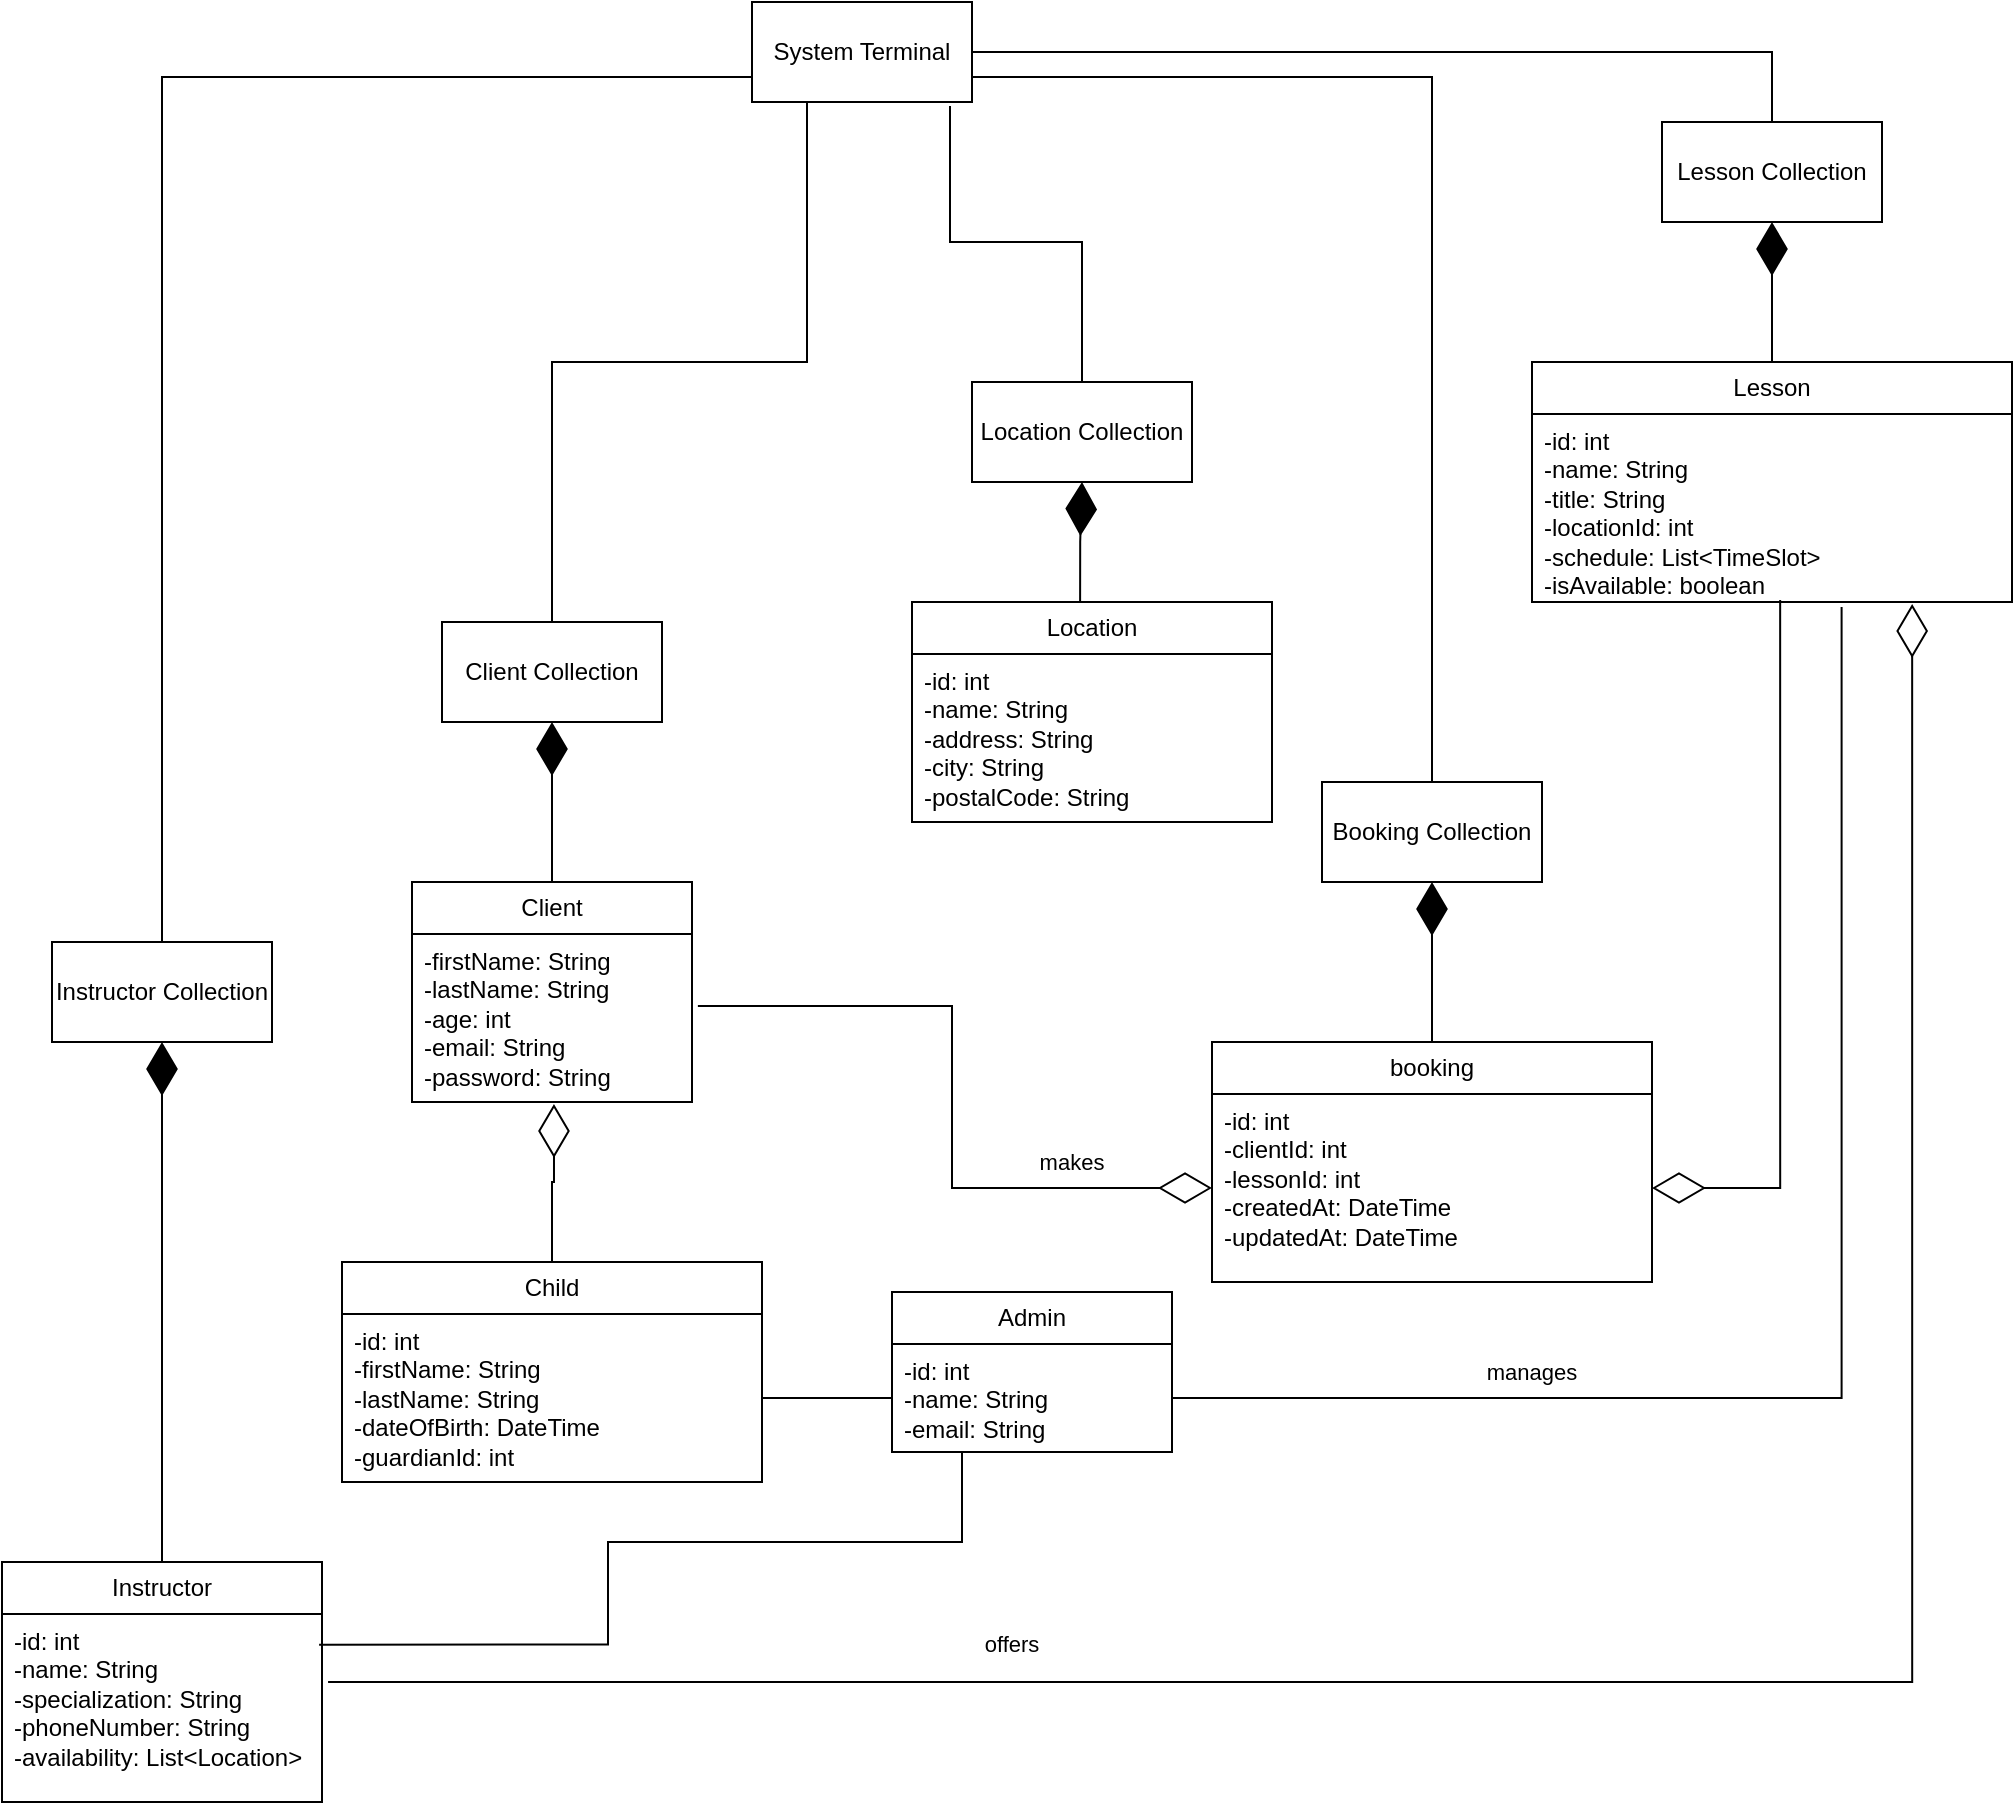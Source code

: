 <mxfile version="24.8.3">
  <diagram name="Page-1" id="CH_hg84p0OCZ-qr93urq">
    <mxGraphModel dx="2120" dy="944" grid="1" gridSize="10" guides="1" tooltips="1" connect="1" arrows="1" fold="1" page="1" pageScale="1" pageWidth="1400" pageHeight="1000" math="0" shadow="0">
      <root>
        <mxCell id="0" />
        <mxCell id="1" parent="0" />
        <mxCell id="X5qi58cJefCEoIoxGlYo-5" value="Admin" style="swimlane;fontStyle=0;childLayout=stackLayout;horizontal=1;startSize=26;fillColor=none;horizontalStack=0;resizeParent=1;resizeParentMax=0;resizeLast=0;collapsible=1;marginBottom=0;whiteSpace=wrap;html=1;" vertex="1" parent="1">
          <mxGeometry x="670" y="695" width="140" height="80" as="geometry" />
        </mxCell>
        <mxCell id="X5qi58cJefCEoIoxGlYo-6" value="-id: int&lt;div&gt;-name: String&lt;/div&gt;&lt;div&gt;-email: String&lt;/div&gt;" style="text;strokeColor=none;fillColor=none;align=left;verticalAlign=top;spacingLeft=4;spacingRight=4;overflow=hidden;rotatable=0;points=[[0,0.5],[1,0.5]];portConstraint=eastwest;whiteSpace=wrap;html=1;" vertex="1" parent="X5qi58cJefCEoIoxGlYo-5">
          <mxGeometry y="26" width="140" height="54" as="geometry" />
        </mxCell>
        <mxCell id="X5qi58cJefCEoIoxGlYo-9" value="Client" style="swimlane;fontStyle=0;childLayout=stackLayout;horizontal=1;startSize=26;fillColor=none;horizontalStack=0;resizeParent=1;resizeParentMax=0;resizeLast=0;collapsible=1;marginBottom=0;whiteSpace=wrap;html=1;" vertex="1" parent="1">
          <mxGeometry x="430" y="490" width="140" height="110" as="geometry" />
        </mxCell>
        <mxCell id="X5qi58cJefCEoIoxGlYo-10" value="-firstName: String&lt;div&gt;-lastName: String&lt;/div&gt;&lt;div&gt;-age: int&lt;/div&gt;&lt;div&gt;-email: String&lt;/div&gt;&lt;div&gt;-password: String&lt;/div&gt;&lt;div&gt;&lt;br&gt;&lt;/div&gt;" style="text;strokeColor=none;fillColor=none;align=left;verticalAlign=top;spacingLeft=4;spacingRight=4;overflow=hidden;rotatable=0;points=[[0,0.5],[1,0.5]];portConstraint=eastwest;whiteSpace=wrap;html=1;" vertex="1" parent="X5qi58cJefCEoIoxGlYo-9">
          <mxGeometry y="26" width="140" height="84" as="geometry" />
        </mxCell>
        <mxCell id="X5qi58cJefCEoIoxGlYo-13" value="Child&lt;span style=&quot;caret-color: rgba(0, 0, 0, 0); color: rgba(0, 0, 0, 0); font-family: monospace; font-size: 0px; text-align: start; white-space: nowrap;&quot;&gt;%3CmxGraphModel%3E%3Croot%3E%3CmxCell%20id%3D%220%22%2F%3E%3CmxCell%20id%3D%221%22%20parent%3D%220%22%2F%3E%3CmxCell%20id%3D%222%22%20value%3D%22Admin%22%20style%3D%22swimlane%3BfontStyle%3D0%3BchildLayout%3DstackLayout%3Bhorizontal%3D1%3BstartSize%3D26%3BfillColor%3Dnone%3BhorizontalStack%3D0%3BresizeParent%3D1%3BresizeParentMax%3D0%3BresizeLast%3D0%3Bcollapsible%3D1%3BmarginBottom%3D0%3BwhiteSpace%3Dwrap%3Bhtml%3D1%3B%22%20vertex%3D%221%22%20parent%3D%221%22%3E%3CmxGeometry%20x%3D%22560%22%20y%3D%22150%22%20width%3D%22140%22%20height%3D%22104%22%20as%3D%22geometry%22%2F%3E%3C%2FmxCell%3E%3CmxCell%20id%3D%223%22%20value%3D%22%2B%20field%3A%20type%22%20style%3D%22text%3BstrokeColor%3Dnone%3BfillColor%3Dnone%3Balign%3Dleft%3BverticalAlign%3Dtop%3BspacingLeft%3D4%3BspacingRight%3D4%3Boverflow%3Dhidden%3Brotatable%3D0%3Bpoints%3D%5B%5B0%2C0.5%5D%2C%5B1%2C0.5%5D%5D%3BportConstraint%3Deastwest%3BwhiteSpace%3Dwrap%3Bhtml%3D1%3B%22%20vertex%3D%221%22%20parent%3D%222%22%3E%3CmxGeometry%20y%3D%2226%22%20width%3D%22140%22%20height%3D%2226%22%20as%3D%22geometry%22%2F%3E%3C%2FmxCell%3E%3CmxCell%20id%3D%224%22%20value%3D%22%2B%20field%3A%20type%22%20style%3D%22text%3BstrokeColor%3Dnone%3BfillColor%3Dnone%3Balign%3Dleft%3BverticalAlign%3Dtop%3BspacingLeft%3D4%3BspacingRight%3D4%3Boverflow%3Dhidden%3Brotatable%3D0%3Bpoints%3D%5B%5B0%2C0.5%5D%2C%5B1%2C0.5%5D%5D%3BportConstraint%3Deastwest%3BwhiteSpace%3Dwrap%3Bhtml%3D1%3B%22%20vertex%3D%221%22%20parent%3D%222%22%3E%3CmxGeometry%20y%3D%2252%22%20width%3D%22140%22%20height%3D%2226%22%20as%3D%22geometry%22%2F%3E%3C%2FmxCell%3E%3CmxCell%20id%3D%225%22%20value%3D%22%2B%20field%3A%20type%22%20style%3D%22text%3BstrokeColor%3Dnone%3BfillColor%3Dnone%3Balign%3Dleft%3BverticalAlign%3Dtop%3BspacingLeft%3D4%3BspacingRight%3D4%3Boverflow%3Dhidden%3Brotatable%3D0%3Bpoints%3D%5B%5B0%2C0.5%5D%2C%5B1%2C0.5%5D%5D%3BportConstraint%3Deastwest%3BwhiteSpace%3Dwrap%3Bhtml%3D1%3B%22%20vertex%3D%221%22%20parent%3D%222%22%3E%3CmxGeometry%20y%3D%2278%22%20width%3D%22140%22%20height%3D%2226%22%20as%3D%22geometry%22%2F%3E%3C%2FmxCell%3E%3C%2Froot%3E%3C%2FmxGraphModel%3E&lt;/span&gt;" style="swimlane;fontStyle=0;childLayout=stackLayout;horizontal=1;startSize=26;fillColor=none;horizontalStack=0;resizeParent=1;resizeParentMax=0;resizeLast=0;collapsible=1;marginBottom=0;whiteSpace=wrap;html=1;" vertex="1" parent="1">
          <mxGeometry x="395" y="680" width="210" height="110" as="geometry" />
        </mxCell>
        <mxCell id="X5qi58cJefCEoIoxGlYo-14" value="-id: int&lt;div&gt;-firstName: String&lt;/div&gt;&lt;div&gt;-lastName: String&lt;/div&gt;&lt;div&gt;-dateOfBirth: DateTime&lt;/div&gt;&lt;div&gt;-guardianId: int&lt;/div&gt;" style="text;strokeColor=none;fillColor=none;align=left;verticalAlign=top;spacingLeft=4;spacingRight=4;overflow=hidden;rotatable=0;points=[[0,0.5],[1,0.5]];portConstraint=eastwest;whiteSpace=wrap;html=1;" vertex="1" parent="X5qi58cJefCEoIoxGlYo-13">
          <mxGeometry y="26" width="210" height="84" as="geometry" />
        </mxCell>
        <mxCell id="X5qi58cJefCEoIoxGlYo-17" value="Instructor" style="swimlane;fontStyle=0;childLayout=stackLayout;horizontal=1;startSize=26;fillColor=none;horizontalStack=0;resizeParent=1;resizeParentMax=0;resizeLast=0;collapsible=1;marginBottom=0;whiteSpace=wrap;html=1;" vertex="1" parent="1">
          <mxGeometry x="225" y="830" width="160" height="120" as="geometry" />
        </mxCell>
        <mxCell id="X5qi58cJefCEoIoxGlYo-18" value="-id: int&lt;div&gt;-name: String&lt;/div&gt;&lt;div&gt;-specialization: String&lt;/div&gt;&lt;div&gt;-phoneNumber: String&lt;/div&gt;&lt;div&gt;-availability: List&amp;lt;Location&amp;gt;&lt;/div&gt;" style="text;strokeColor=none;fillColor=none;align=left;verticalAlign=top;spacingLeft=4;spacingRight=4;overflow=hidden;rotatable=0;points=[[0,0.5],[1,0.5]];portConstraint=eastwest;whiteSpace=wrap;html=1;" vertex="1" parent="X5qi58cJefCEoIoxGlYo-17">
          <mxGeometry y="26" width="160" height="94" as="geometry" />
        </mxCell>
        <mxCell id="X5qi58cJefCEoIoxGlYo-21" value="Lesson" style="swimlane;fontStyle=0;childLayout=stackLayout;horizontal=1;startSize=26;fillColor=none;horizontalStack=0;resizeParent=1;resizeParentMax=0;resizeLast=0;collapsible=1;marginBottom=0;whiteSpace=wrap;html=1;" vertex="1" parent="1">
          <mxGeometry x="990" y="230" width="240" height="120" as="geometry" />
        </mxCell>
        <mxCell id="X5qi58cJefCEoIoxGlYo-22" value="-id: int&lt;div&gt;-name: String&lt;/div&gt;&lt;div&gt;-title: String&lt;/div&gt;&lt;div&gt;-locationId: int&lt;/div&gt;&lt;div&gt;-schedule: List&amp;lt;TimeSlot&amp;gt;&lt;/div&gt;&lt;div&gt;-isAvailable: boolean&lt;/div&gt;" style="text;strokeColor=none;fillColor=none;align=left;verticalAlign=top;spacingLeft=4;spacingRight=4;overflow=hidden;rotatable=0;points=[[0,0.5],[1,0.5]];portConstraint=eastwest;whiteSpace=wrap;html=1;" vertex="1" parent="X5qi58cJefCEoIoxGlYo-21">
          <mxGeometry y="26" width="240" height="94" as="geometry" />
        </mxCell>
        <mxCell id="X5qi58cJefCEoIoxGlYo-25" value="Location" style="swimlane;fontStyle=0;childLayout=stackLayout;horizontal=1;startSize=26;fillColor=none;horizontalStack=0;resizeParent=1;resizeParentMax=0;resizeLast=0;collapsible=1;marginBottom=0;whiteSpace=wrap;html=1;" vertex="1" parent="1">
          <mxGeometry x="680" y="350" width="180" height="110" as="geometry" />
        </mxCell>
        <mxCell id="X5qi58cJefCEoIoxGlYo-26" value="-id: int&lt;div&gt;-name: String&lt;/div&gt;&lt;div&gt;-address: String&lt;/div&gt;&lt;div&gt;-city: String&lt;/div&gt;&lt;div&gt;-postalCode: String&lt;/div&gt;" style="text;strokeColor=none;fillColor=none;align=left;verticalAlign=top;spacingLeft=4;spacingRight=4;overflow=hidden;rotatable=0;points=[[0,0.5],[1,0.5]];portConstraint=eastwest;whiteSpace=wrap;html=1;" vertex="1" parent="X5qi58cJefCEoIoxGlYo-25">
          <mxGeometry y="26" width="180" height="84" as="geometry" />
        </mxCell>
        <mxCell id="X5qi58cJefCEoIoxGlYo-29" value="booking" style="swimlane;fontStyle=0;childLayout=stackLayout;horizontal=1;startSize=26;fillColor=none;horizontalStack=0;resizeParent=1;resizeParentMax=0;resizeLast=0;collapsible=1;marginBottom=0;whiteSpace=wrap;html=1;" vertex="1" parent="1">
          <mxGeometry x="830" y="570" width="220" height="120" as="geometry" />
        </mxCell>
        <mxCell id="X5qi58cJefCEoIoxGlYo-30" value="-id: int&lt;div&gt;-clientId: int&lt;/div&gt;&lt;div&gt;-lessonId: int&lt;/div&gt;&lt;div&gt;-createdAt: DateTime&lt;/div&gt;&lt;div&gt;-updatedAt: DateTime&lt;/div&gt;" style="text;strokeColor=none;fillColor=none;align=left;verticalAlign=top;spacingLeft=4;spacingRight=4;overflow=hidden;rotatable=0;points=[[0,0.5],[1,0.5]];portConstraint=eastwest;whiteSpace=wrap;html=1;" vertex="1" parent="X5qi58cJefCEoIoxGlYo-29">
          <mxGeometry y="26" width="220" height="94" as="geometry" />
        </mxCell>
        <mxCell id="X5qi58cJefCEoIoxGlYo-35" value="System Terminal" style="html=1;whiteSpace=wrap;" vertex="1" parent="1">
          <mxGeometry x="600" y="50" width="110" height="50" as="geometry" />
        </mxCell>
        <mxCell id="X5qi58cJefCEoIoxGlYo-41" value="Location Collection" style="html=1;whiteSpace=wrap;" vertex="1" parent="1">
          <mxGeometry x="710" y="240" width="110" height="50" as="geometry" />
        </mxCell>
        <mxCell id="X5qi58cJefCEoIoxGlYo-42" value="Lesson Collection" style="html=1;whiteSpace=wrap;" vertex="1" parent="1">
          <mxGeometry x="1055" y="110" width="110" height="50" as="geometry" />
        </mxCell>
        <mxCell id="X5qi58cJefCEoIoxGlYo-43" value="Booking Collection" style="html=1;whiteSpace=wrap;" vertex="1" parent="1">
          <mxGeometry x="885" y="440" width="110" height="50" as="geometry" />
        </mxCell>
        <mxCell id="X5qi58cJefCEoIoxGlYo-44" value="" style="endArrow=diamondThin;endFill=1;endSize=24;html=1;rounded=0;strokeColor=default;align=center;verticalAlign=middle;fontFamily=Helvetica;fontSize=11;fontColor=default;labelBackgroundColor=default;edgeStyle=orthogonalEdgeStyle;entryX=0.5;entryY=1;entryDx=0;entryDy=0;exitX=0.5;exitY=0;exitDx=0;exitDy=0;" edge="1" parent="1" source="X5qi58cJefCEoIoxGlYo-21" target="X5qi58cJefCEoIoxGlYo-42">
          <mxGeometry width="160" relative="1" as="geometry">
            <mxPoint x="810" y="190" as="sourcePoint" />
            <mxPoint x="970" y="190" as="targetPoint" />
          </mxGeometry>
        </mxCell>
        <mxCell id="X5qi58cJefCEoIoxGlYo-47" value="" style="endArrow=diamondThin;endFill=1;endSize=24;html=1;rounded=0;strokeColor=default;align=center;verticalAlign=middle;fontFamily=Helvetica;fontSize=11;fontColor=default;labelBackgroundColor=default;edgeStyle=orthogonalEdgeStyle;entryX=0.5;entryY=1;entryDx=0;entryDy=0;exitX=0.467;exitY=0;exitDx=0;exitDy=0;exitPerimeter=0;" edge="1" parent="1" source="X5qi58cJefCEoIoxGlYo-25" target="X5qi58cJefCEoIoxGlYo-41">
          <mxGeometry width="160" relative="1" as="geometry">
            <mxPoint x="760" y="160" as="sourcePoint" />
            <mxPoint x="920" y="160" as="targetPoint" />
          </mxGeometry>
        </mxCell>
        <mxCell id="X5qi58cJefCEoIoxGlYo-48" value="" style="endArrow=diamondThin;endFill=1;endSize=24;html=1;rounded=0;strokeColor=default;align=center;verticalAlign=middle;fontFamily=Helvetica;fontSize=11;fontColor=default;labelBackgroundColor=default;edgeStyle=orthogonalEdgeStyle;exitX=0.5;exitY=0;exitDx=0;exitDy=0;" edge="1" parent="1" source="X5qi58cJefCEoIoxGlYo-29" target="X5qi58cJefCEoIoxGlYo-43">
          <mxGeometry width="160" relative="1" as="geometry">
            <mxPoint x="780" y="520" as="sourcePoint" />
            <mxPoint x="940" y="520" as="targetPoint" />
          </mxGeometry>
        </mxCell>
        <mxCell id="X5qi58cJefCEoIoxGlYo-50" value="" style="endArrow=none;html=1;rounded=0;strokeColor=default;align=center;verticalAlign=middle;fontFamily=Helvetica;fontSize=11;fontColor=default;labelBackgroundColor=default;edgeStyle=orthogonalEdgeStyle;entryX=0.5;entryY=0;entryDx=0;entryDy=0;exitX=1;exitY=0.5;exitDx=0;exitDy=0;" edge="1" parent="1" source="X5qi58cJefCEoIoxGlYo-35" target="X5qi58cJefCEoIoxGlYo-42">
          <mxGeometry width="50" height="50" relative="1" as="geometry">
            <mxPoint x="810" y="140" as="sourcePoint" />
            <mxPoint x="860" y="90" as="targetPoint" />
          </mxGeometry>
        </mxCell>
        <mxCell id="X5qi58cJefCEoIoxGlYo-51" value="" style="endArrow=none;html=1;rounded=0;strokeColor=default;align=center;verticalAlign=middle;fontFamily=Helvetica;fontSize=11;fontColor=default;labelBackgroundColor=default;edgeStyle=orthogonalEdgeStyle;exitX=0.5;exitY=0;exitDx=0;exitDy=0;entryX=0.9;entryY=1.04;entryDx=0;entryDy=0;entryPerimeter=0;" edge="1" parent="1" source="X5qi58cJefCEoIoxGlYo-41" target="X5qi58cJefCEoIoxGlYo-35">
          <mxGeometry width="50" height="50" relative="1" as="geometry">
            <mxPoint x="720" y="350" as="sourcePoint" />
            <mxPoint x="770" y="300" as="targetPoint" />
          </mxGeometry>
        </mxCell>
        <mxCell id="X5qi58cJefCEoIoxGlYo-52" value="" style="endArrow=none;html=1;rounded=0;strokeColor=default;align=center;verticalAlign=middle;fontFamily=Helvetica;fontSize=11;fontColor=default;labelBackgroundColor=default;edgeStyle=orthogonalEdgeStyle;entryX=0.5;entryY=0;entryDx=0;entryDy=0;exitX=1;exitY=0.75;exitDx=0;exitDy=0;" edge="1" parent="1" source="X5qi58cJefCEoIoxGlYo-35" target="X5qi58cJefCEoIoxGlYo-43">
          <mxGeometry width="50" height="50" relative="1" as="geometry">
            <mxPoint x="910" y="400" as="sourcePoint" />
            <mxPoint x="960" y="350" as="targetPoint" />
          </mxGeometry>
        </mxCell>
        <mxCell id="X5qi58cJefCEoIoxGlYo-53" value="" style="endArrow=diamondThin;endFill=0;endSize=24;html=1;rounded=0;strokeColor=default;align=center;verticalAlign=middle;fontFamily=Helvetica;fontSize=11;fontColor=default;labelBackgroundColor=default;edgeStyle=orthogonalEdgeStyle;entryX=1;entryY=0.5;entryDx=0;entryDy=0;exitX=0.517;exitY=0.989;exitDx=0;exitDy=0;exitPerimeter=0;" edge="1" parent="1" source="X5qi58cJefCEoIoxGlYo-22" target="X5qi58cJefCEoIoxGlYo-30">
          <mxGeometry width="160" relative="1" as="geometry">
            <mxPoint x="1200" y="530" as="sourcePoint" />
            <mxPoint x="1360" y="530" as="targetPoint" />
          </mxGeometry>
        </mxCell>
        <mxCell id="X5qi58cJefCEoIoxGlYo-55" value="" style="endArrow=diamondThin;endFill=0;endSize=24;html=1;rounded=0;strokeColor=default;align=center;verticalAlign=middle;fontFamily=Helvetica;fontSize=11;fontColor=default;labelBackgroundColor=default;edgeStyle=orthogonalEdgeStyle;entryX=0.507;entryY=1.012;entryDx=0;entryDy=0;entryPerimeter=0;exitX=0.5;exitY=0;exitDx=0;exitDy=0;" edge="1" parent="1" source="X5qi58cJefCEoIoxGlYo-13" target="X5qi58cJefCEoIoxGlYo-10">
          <mxGeometry width="160" relative="1" as="geometry">
            <mxPoint x="500" y="680" as="sourcePoint" />
            <mxPoint x="660" y="680" as="targetPoint" />
          </mxGeometry>
        </mxCell>
        <mxCell id="X5qi58cJefCEoIoxGlYo-56" value="" style="endArrow=diamondThin;endFill=0;endSize=24;html=1;rounded=0;strokeColor=default;align=center;verticalAlign=middle;fontFamily=Helvetica;fontSize=11;fontColor=default;labelBackgroundColor=default;edgeStyle=orthogonalEdgeStyle;entryX=0;entryY=0.5;entryDx=0;entryDy=0;exitX=1.021;exitY=0.429;exitDx=0;exitDy=0;exitPerimeter=0;" edge="1" parent="1" source="X5qi58cJefCEoIoxGlYo-10" target="X5qi58cJefCEoIoxGlYo-30">
          <mxGeometry width="160" relative="1" as="geometry">
            <mxPoint x="690" y="649" as="sourcePoint" />
            <mxPoint x="691" y="530" as="targetPoint" />
          </mxGeometry>
        </mxCell>
        <mxCell id="X5qi58cJefCEoIoxGlYo-57" value="Client Collection" style="html=1;whiteSpace=wrap;" vertex="1" parent="1">
          <mxGeometry x="445" y="360" width="110" height="50" as="geometry" />
        </mxCell>
        <mxCell id="X5qi58cJefCEoIoxGlYo-59" value="" style="endArrow=diamondThin;endFill=1;endSize=24;html=1;rounded=0;strokeColor=default;align=center;verticalAlign=middle;fontFamily=Helvetica;fontSize=11;fontColor=default;labelBackgroundColor=default;edgeStyle=orthogonalEdgeStyle;entryX=0.5;entryY=1;entryDx=0;entryDy=0;exitX=0.5;exitY=0;exitDx=0;exitDy=0;" edge="1" parent="1" source="X5qi58cJefCEoIoxGlYo-9" target="X5qi58cJefCEoIoxGlYo-57">
          <mxGeometry width="160" relative="1" as="geometry">
            <mxPoint x="350" y="450" as="sourcePoint" />
            <mxPoint x="510" y="450" as="targetPoint" />
          </mxGeometry>
        </mxCell>
        <mxCell id="X5qi58cJefCEoIoxGlYo-60" value="" style="endArrow=none;html=1;rounded=0;strokeColor=default;align=center;verticalAlign=middle;fontFamily=Helvetica;fontSize=11;fontColor=default;labelBackgroundColor=default;edgeStyle=orthogonalEdgeStyle;entryX=0.25;entryY=1;entryDx=0;entryDy=0;exitX=0.5;exitY=0;exitDx=0;exitDy=0;" edge="1" parent="1" source="X5qi58cJefCEoIoxGlYo-57" target="X5qi58cJefCEoIoxGlYo-35">
          <mxGeometry width="50" height="50" relative="1" as="geometry">
            <mxPoint x="470" y="320" as="sourcePoint" />
            <mxPoint x="520" y="270" as="targetPoint" />
          </mxGeometry>
        </mxCell>
        <mxCell id="X5qi58cJefCEoIoxGlYo-61" value="Instructor Collection" style="html=1;whiteSpace=wrap;" vertex="1" parent="1">
          <mxGeometry x="250" y="520" width="110" height="50" as="geometry" />
        </mxCell>
        <mxCell id="X5qi58cJefCEoIoxGlYo-63" value="" style="endArrow=none;html=1;rounded=0;strokeColor=default;align=center;verticalAlign=middle;fontFamily=Helvetica;fontSize=11;fontColor=default;labelBackgroundColor=default;edgeStyle=orthogonalEdgeStyle;exitX=0.5;exitY=0;exitDx=0;exitDy=0;entryX=0;entryY=0.75;entryDx=0;entryDy=0;" edge="1" parent="1" source="X5qi58cJefCEoIoxGlYo-61" target="X5qi58cJefCEoIoxGlYo-35">
          <mxGeometry width="50" height="50" relative="1" as="geometry">
            <mxPoint x="310" y="490" as="sourcePoint" />
            <mxPoint x="360" y="440" as="targetPoint" />
          </mxGeometry>
        </mxCell>
        <mxCell id="X5qi58cJefCEoIoxGlYo-64" value="" style="endArrow=diamondThin;endFill=0;endSize=24;html=1;rounded=0;strokeColor=default;align=center;verticalAlign=middle;fontFamily=Helvetica;fontSize=11;fontColor=default;labelBackgroundColor=default;edgeStyle=orthogonalEdgeStyle;exitX=1.019;exitY=0.362;exitDx=0;exitDy=0;exitPerimeter=0;entryX=0.792;entryY=1.011;entryDx=0;entryDy=0;entryPerimeter=0;" edge="1" parent="1" source="X5qi58cJefCEoIoxGlYo-18" target="X5qi58cJefCEoIoxGlYo-22">
          <mxGeometry width="160" relative="1" as="geometry">
            <mxPoint x="380" y="889.5" as="sourcePoint" />
            <mxPoint x="540" y="889.5" as="targetPoint" />
          </mxGeometry>
        </mxCell>
        <mxCell id="X5qi58cJefCEoIoxGlYo-65" value="" style="endArrow=diamondThin;endFill=1;endSize=24;html=1;rounded=0;strokeColor=default;align=center;verticalAlign=middle;fontFamily=Helvetica;fontSize=11;fontColor=default;labelBackgroundColor=default;edgeStyle=orthogonalEdgeStyle;entryX=0.5;entryY=1;entryDx=0;entryDy=0;exitX=0.5;exitY=0;exitDx=0;exitDy=0;" edge="1" parent="1" source="X5qi58cJefCEoIoxGlYo-17" target="X5qi58cJefCEoIoxGlYo-61">
          <mxGeometry width="160" relative="1" as="geometry">
            <mxPoint x="160" y="750" as="sourcePoint" />
            <mxPoint x="320" y="750" as="targetPoint" />
          </mxGeometry>
        </mxCell>
        <mxCell id="X5qi58cJefCEoIoxGlYo-66" value="" style="endArrow=none;html=1;rounded=0;strokeColor=default;align=center;verticalAlign=middle;fontFamily=Helvetica;fontSize=11;fontColor=default;labelBackgroundColor=default;edgeStyle=orthogonalEdgeStyle;entryX=0;entryY=0.5;entryDx=0;entryDy=0;exitX=1;exitY=0.5;exitDx=0;exitDy=0;" edge="1" parent="1" source="X5qi58cJefCEoIoxGlYo-14" target="X5qi58cJefCEoIoxGlYo-6">
          <mxGeometry width="50" height="50" relative="1" as="geometry">
            <mxPoint x="610" y="850" as="sourcePoint" />
            <mxPoint x="660" y="800" as="targetPoint" />
          </mxGeometry>
        </mxCell>
        <mxCell id="X5qi58cJefCEoIoxGlYo-69" value="makes" style="text;html=1;align=center;verticalAlign=middle;whiteSpace=wrap;rounded=0;fontFamily=Helvetica;fontSize=11;fontColor=default;labelBackgroundColor=default;" vertex="1" parent="1">
          <mxGeometry x="730" y="615" width="60" height="30" as="geometry" />
        </mxCell>
        <mxCell id="X5qi58cJefCEoIoxGlYo-70" value="offers" style="text;html=1;align=center;verticalAlign=middle;whiteSpace=wrap;rounded=0;fontFamily=Helvetica;fontSize=11;fontColor=default;labelBackgroundColor=default;" vertex="1" parent="1">
          <mxGeometry x="700" y="856" width="60" height="30" as="geometry" />
        </mxCell>
        <mxCell id="X5qi58cJefCEoIoxGlYo-72" value="" style="endArrow=none;html=1;rounded=0;strokeColor=default;align=center;verticalAlign=middle;fontFamily=Helvetica;fontSize=11;fontColor=default;labelBackgroundColor=default;edgeStyle=orthogonalEdgeStyle;exitX=0.991;exitY=0.163;exitDx=0;exitDy=0;exitPerimeter=0;" edge="1" parent="1" source="X5qi58cJefCEoIoxGlYo-18" target="X5qi58cJefCEoIoxGlYo-6">
          <mxGeometry width="50" height="50" relative="1" as="geometry">
            <mxPoint x="680" y="870" as="sourcePoint" />
            <mxPoint x="730" y="820" as="targetPoint" />
            <Array as="points">
              <mxPoint x="528" y="871" />
              <mxPoint x="528" y="820" />
              <mxPoint x="705" y="820" />
            </Array>
          </mxGeometry>
        </mxCell>
        <mxCell id="X5qi58cJefCEoIoxGlYo-74" value="" style="endArrow=none;html=1;rounded=0;strokeColor=default;align=center;verticalAlign=middle;fontFamily=Helvetica;fontSize=11;fontColor=default;labelBackgroundColor=default;edgeStyle=orthogonalEdgeStyle;exitX=1;exitY=0.5;exitDx=0;exitDy=0;entryX=0.645;entryY=1.026;entryDx=0;entryDy=0;entryPerimeter=0;" edge="1" parent="1" source="X5qi58cJefCEoIoxGlYo-6" target="X5qi58cJefCEoIoxGlYo-22">
          <mxGeometry width="50" height="50" relative="1" as="geometry">
            <mxPoint x="830" y="780" as="sourcePoint" />
            <mxPoint x="880" y="730" as="targetPoint" />
            <Array as="points">
              <mxPoint x="1145" y="748" />
            </Array>
          </mxGeometry>
        </mxCell>
        <mxCell id="X5qi58cJefCEoIoxGlYo-75" value="manages" style="text;html=1;align=center;verticalAlign=middle;whiteSpace=wrap;rounded=0;fontFamily=Helvetica;fontSize=11;fontColor=default;labelBackgroundColor=default;" vertex="1" parent="1">
          <mxGeometry x="960" y="720" width="60" height="30" as="geometry" />
        </mxCell>
      </root>
    </mxGraphModel>
  </diagram>
</mxfile>
